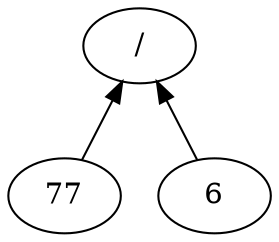 digraph G {
 rankdir=BT;
 n_0[label="77"];
 n_1[label="6"];
 n_2[label="/"];
n_1 -> n_2;
n_0 -> n_2;
}